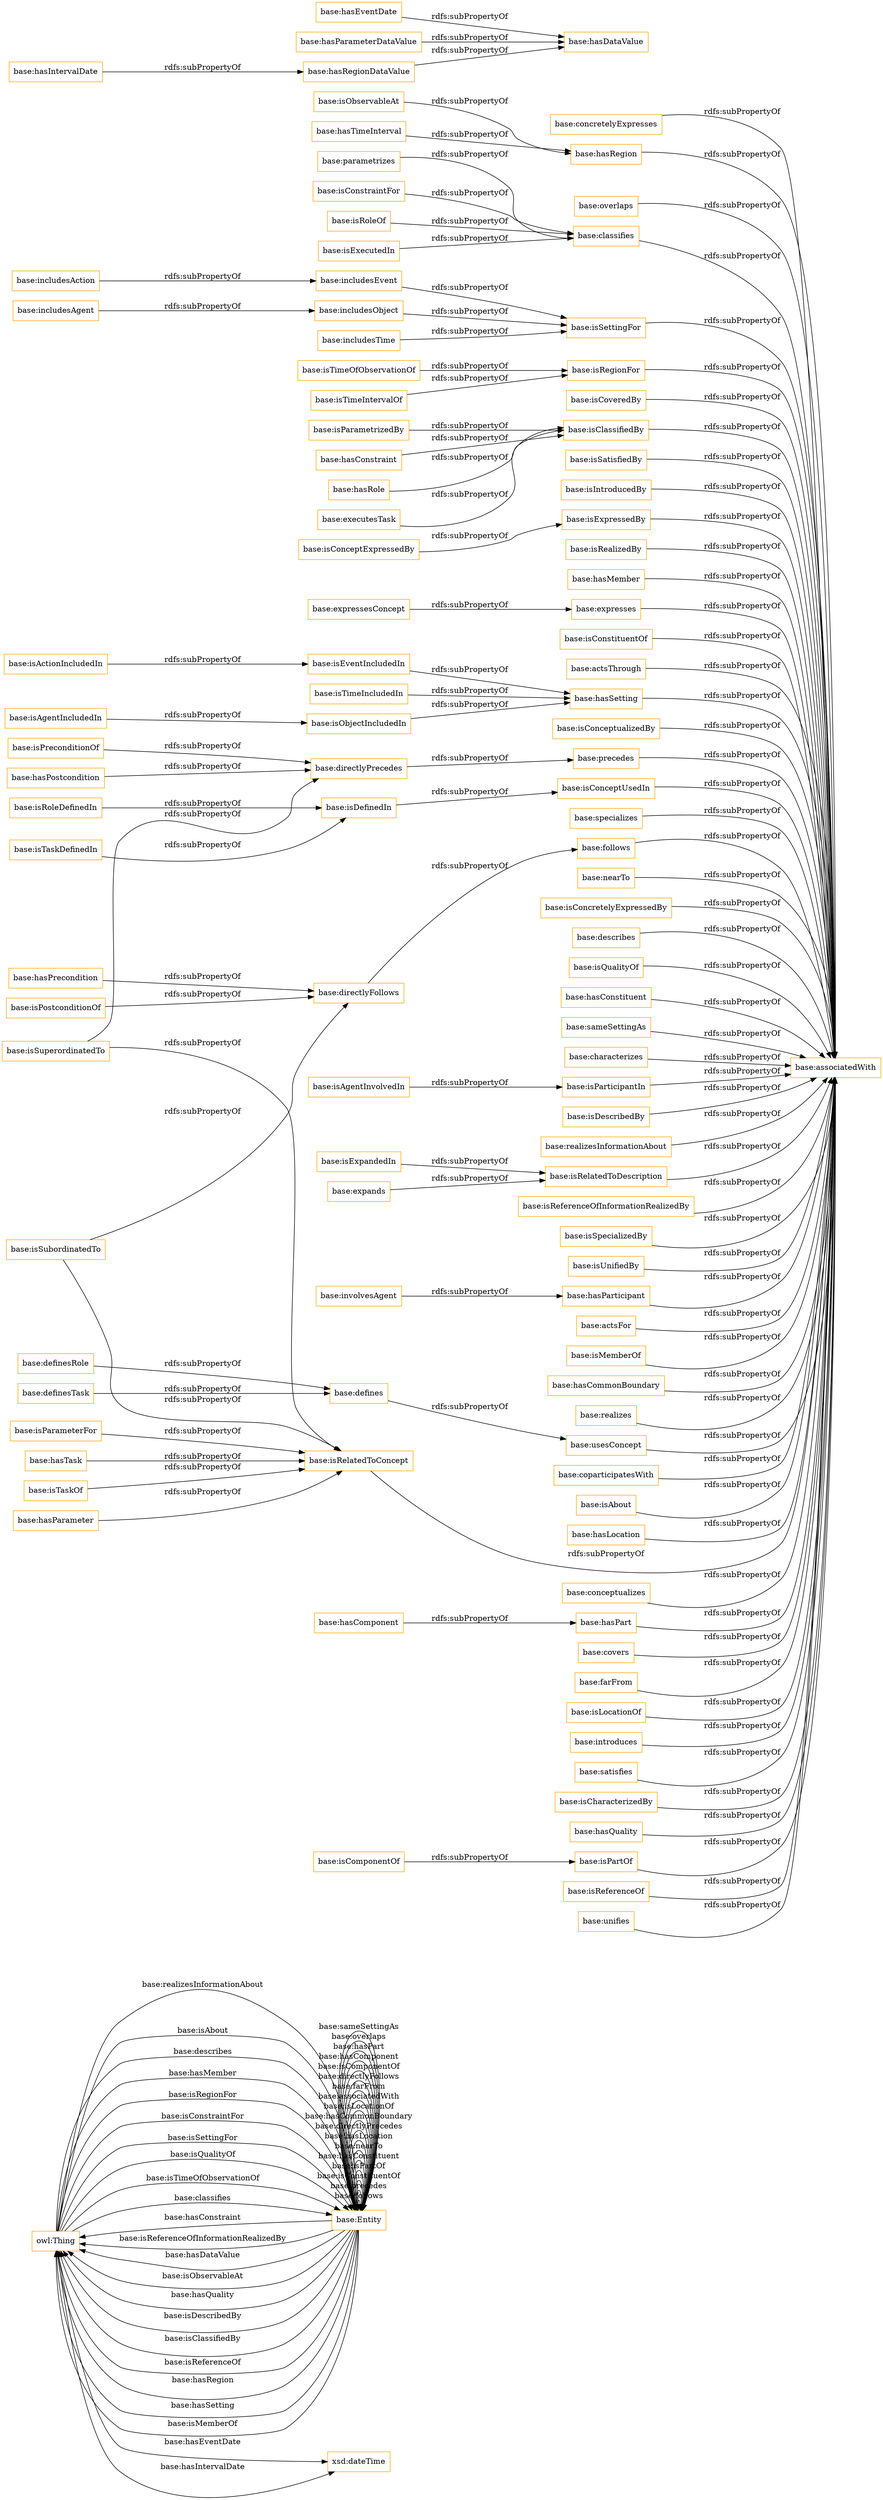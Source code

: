 digraph ar2dtool_diagram { 
rankdir=LR;
size="1501"
node [shape = rectangle, color="orange"]; "owl:Thing" "base:Entity" ; /*classes style*/
	"base:isRelatedToConcept" -> "base:associatedWith" [ label = "rdfs:subPropertyOf" ];
	"base:concretelyExpresses" -> "base:associatedWith" [ label = "rdfs:subPropertyOf" ];
	"base:hasRegion" -> "base:associatedWith" [ label = "rdfs:subPropertyOf" ];
	"base:overlaps" -> "base:associatedWith" [ label = "rdfs:subPropertyOf" ];
	"base:isConstraintFor" -> "base:classifies" [ label = "rdfs:subPropertyOf" ];
	"base:includesEvent" -> "base:isSettingFor" [ label = "rdfs:subPropertyOf" ];
	"base:isRegionFor" -> "base:associatedWith" [ label = "rdfs:subPropertyOf" ];
	"base:isCoveredBy" -> "base:associatedWith" [ label = "rdfs:subPropertyOf" ];
	"base:hasConstraint" -> "base:isClassifiedBy" [ label = "rdfs:subPropertyOf" ];
	"base:isSettingFor" -> "base:associatedWith" [ label = "rdfs:subPropertyOf" ];
	"base:isSatisfiedBy" -> "base:associatedWith" [ label = "rdfs:subPropertyOf" ];
	"base:isIntroducedBy" -> "base:associatedWith" [ label = "rdfs:subPropertyOf" ];
	"base:isConceptExpressedBy" -> "base:isExpressedBy" [ label = "rdfs:subPropertyOf" ];
	"base:isParameterFor" -> "base:isRelatedToConcept" [ label = "rdfs:subPropertyOf" ];
	"base:isRealizedBy" -> "base:associatedWith" [ label = "rdfs:subPropertyOf" ];
	"base:isRoleOf" -> "base:classifies" [ label = "rdfs:subPropertyOf" ];
	"base:hasMember" -> "base:associatedWith" [ label = "rdfs:subPropertyOf" ];
	"base:expresses" -> "base:associatedWith" [ label = "rdfs:subPropertyOf" ];
	"base:includesAction" -> "base:includesEvent" [ label = "rdfs:subPropertyOf" ];
	"base:isRoleDefinedIn" -> "base:isDefinedIn" [ label = "rdfs:subPropertyOf" ];
	"base:isActionIncludedIn" -> "base:isEventIncludedIn" [ label = "rdfs:subPropertyOf" ];
	"base:hasPostcondition" -> "base:directlyPrecedes" [ label = "rdfs:subPropertyOf" ];
	"base:isConstituentOf" -> "base:associatedWith" [ label = "rdfs:subPropertyOf" ];
	"base:actsThrough" -> "base:associatedWith" [ label = "rdfs:subPropertyOf" ];
	"base:isEventIncludedIn" -> "base:hasSetting" [ label = "rdfs:subPropertyOf" ];
	"base:isConceptualizedBy" -> "base:associatedWith" [ label = "rdfs:subPropertyOf" ];
	"base:precedes" -> "base:associatedWith" [ label = "rdfs:subPropertyOf" ];
	"base:isPreconditionOf" -> "base:directlyPrecedes" [ label = "rdfs:subPropertyOf" ];
	"base:specializes" -> "base:associatedWith" [ label = "rdfs:subPropertyOf" ];
	"base:isDefinedIn" -> "base:isConceptUsedIn" [ label = "rdfs:subPropertyOf" ];
	"base:nearTo" -> "base:associatedWith" [ label = "rdfs:subPropertyOf" ];
	"base:hasRole" -> "base:isClassifiedBy" [ label = "rdfs:subPropertyOf" ];
	"base:isExpressedBy" -> "base:associatedWith" [ label = "rdfs:subPropertyOf" ];
	"base:isConcretelyExpressedBy" -> "base:associatedWith" [ label = "rdfs:subPropertyOf" ];
	"base:describes" -> "base:associatedWith" [ label = "rdfs:subPropertyOf" ];
	"base:isQualityOf" -> "base:associatedWith" [ label = "rdfs:subPropertyOf" ];
	"base:hasConstituent" -> "base:associatedWith" [ label = "rdfs:subPropertyOf" ];
	"base:sameSettingAs" -> "base:associatedWith" [ label = "rdfs:subPropertyOf" ];
	"base:characterizes" -> "base:associatedWith" [ label = "rdfs:subPropertyOf" ];
	"base:hasTask" -> "base:isRelatedToConcept" [ label = "rdfs:subPropertyOf" ];
	"base:directlyPrecedes" -> "base:precedes" [ label = "rdfs:subPropertyOf" ];
	"base:isTaskOf" -> "base:isRelatedToConcept" [ label = "rdfs:subPropertyOf" ];
	"base:isParticipantIn" -> "base:associatedWith" [ label = "rdfs:subPropertyOf" ];
	"base:isDescribedBy" -> "base:associatedWith" [ label = "rdfs:subPropertyOf" ];
	"base:realizesInformationAbout" -> "base:associatedWith" [ label = "rdfs:subPropertyOf" ];
	"base:isSuperordinatedTo" -> "base:isRelatedToConcept" [ label = "rdfs:subPropertyOf" ];
	"base:isSuperordinatedTo" -> "base:directlyPrecedes" [ label = "rdfs:subPropertyOf" ];
	"base:isRelatedToDescription" -> "base:associatedWith" [ label = "rdfs:subPropertyOf" ];
	"base:isReferenceOfInformationRealizedBy" -> "base:associatedWith" [ label = "rdfs:subPropertyOf" ];
	"base:isSpecializedBy" -> "base:associatedWith" [ label = "rdfs:subPropertyOf" ];
	"base:isUnifiedBy" -> "base:associatedWith" [ label = "rdfs:subPropertyOf" ];
	"base:isTimeIncludedIn" -> "base:hasSetting" [ label = "rdfs:subPropertyOf" ];
	"base:involvesAgent" -> "base:hasParticipant" [ label = "rdfs:subPropertyOf" ];
	"base:hasSetting" -> "base:associatedWith" [ label = "rdfs:subPropertyOf" ];
	"base:isPostconditionOf" -> "base:directlyFollows" [ label = "rdfs:subPropertyOf" ];
	"base:includesObject" -> "base:isSettingFor" [ label = "rdfs:subPropertyOf" ];
	"base:expressesConcept" -> "base:expresses" [ label = "rdfs:subPropertyOf" ];
	"base:executesTask" -> "base:isClassifiedBy" [ label = "rdfs:subPropertyOf" ];
	"base:isAgentIncludedIn" -> "base:isObjectIncludedIn" [ label = "rdfs:subPropertyOf" ];
	"base:expands" -> "base:isRelatedToDescription" [ label = "rdfs:subPropertyOf" ];
	"base:includesAgent" -> "base:includesObject" [ label = "rdfs:subPropertyOf" ];
	"base:classifies" -> "base:associatedWith" [ label = "rdfs:subPropertyOf" ];
	"base:actsFor" -> "base:associatedWith" [ label = "rdfs:subPropertyOf" ];
	"base:isObjectIncludedIn" -> "base:hasSetting" [ label = "rdfs:subPropertyOf" ];
	"base:hasPrecondition" -> "base:directlyFollows" [ label = "rdfs:subPropertyOf" ];
	"base:isMemberOf" -> "base:associatedWith" [ label = "rdfs:subPropertyOf" ];
	"base:hasCommonBoundary" -> "base:associatedWith" [ label = "rdfs:subPropertyOf" ];
	"base:realizes" -> "base:associatedWith" [ label = "rdfs:subPropertyOf" ];
	"base:directlyFollows" -> "base:follows" [ label = "rdfs:subPropertyOf" ];
	"base:isExecutedIn" -> "base:classifies" [ label = "rdfs:subPropertyOf" ];
	"base:follows" -> "base:associatedWith" [ label = "rdfs:subPropertyOf" ];
	"base:hasRegionDataValue" -> "base:hasDataValue" [ label = "rdfs:subPropertyOf" ];
	"base:coparticipatesWith" -> "base:associatedWith" [ label = "rdfs:subPropertyOf" ];
	"base:isAbout" -> "base:associatedWith" [ label = "rdfs:subPropertyOf" ];
	"base:hasLocation" -> "base:associatedWith" [ label = "rdfs:subPropertyOf" ];
	"base:isTimeIntervalOf" -> "base:isRegionFor" [ label = "rdfs:subPropertyOf" ];
	"base:isTaskDefinedIn" -> "base:isDefinedIn" [ label = "rdfs:subPropertyOf" ];
	"base:defines" -> "base:usesConcept" [ label = "rdfs:subPropertyOf" ];
	"base:conceptualizes" -> "base:associatedWith" [ label = "rdfs:subPropertyOf" ];
	"base:hasPart" -> "base:associatedWith" [ label = "rdfs:subPropertyOf" ];
	"base:hasParticipant" -> "base:associatedWith" [ label = "rdfs:subPropertyOf" ];
	"base:hasIntervalDate" -> "base:hasRegionDataValue" [ label = "rdfs:subPropertyOf" ];
	"base:covers" -> "base:associatedWith" [ label = "rdfs:subPropertyOf" ];
	"base:includesTime" -> "base:isSettingFor" [ label = "rdfs:subPropertyOf" ];
	"base:hasComponent" -> "base:hasPart" [ label = "rdfs:subPropertyOf" ];
	"base:farFrom" -> "base:associatedWith" [ label = "rdfs:subPropertyOf" ];
	"base:usesConcept" -> "base:associatedWith" [ label = "rdfs:subPropertyOf" ];
	"base:isLocationOf" -> "base:associatedWith" [ label = "rdfs:subPropertyOf" ];
	"base:hasEventDate" -> "base:hasDataValue" [ label = "rdfs:subPropertyOf" ];
	"base:hasTimeInterval" -> "base:hasRegion" [ label = "rdfs:subPropertyOf" ];
	"base:introduces" -> "base:associatedWith" [ label = "rdfs:subPropertyOf" ];
	"base:satisfies" -> "base:associatedWith" [ label = "rdfs:subPropertyOf" ];
	"base:definesRole" -> "base:defines" [ label = "rdfs:subPropertyOf" ];
	"base:isAgentInvolvedIn" -> "base:isParticipantIn" [ label = "rdfs:subPropertyOf" ];
	"base:isCharacterizedBy" -> "base:associatedWith" [ label = "rdfs:subPropertyOf" ];
	"base:hasQuality" -> "base:associatedWith" [ label = "rdfs:subPropertyOf" ];
	"base:isParametrizedBy" -> "base:isClassifiedBy" [ label = "rdfs:subPropertyOf" ];
	"base:isTimeOfObservationOf" -> "base:isRegionFor" [ label = "rdfs:subPropertyOf" ];
	"base:isConceptUsedIn" -> "base:associatedWith" [ label = "rdfs:subPropertyOf" ];
	"base:hasParameter" -> "base:isRelatedToConcept" [ label = "rdfs:subPropertyOf" ];
	"base:hasParameterDataValue" -> "base:hasDataValue" [ label = "rdfs:subPropertyOf" ];
	"base:isPartOf" -> "base:associatedWith" [ label = "rdfs:subPropertyOf" ];
	"base:definesTask" -> "base:defines" [ label = "rdfs:subPropertyOf" ];
	"base:isReferenceOf" -> "base:associatedWith" [ label = "rdfs:subPropertyOf" ];
	"base:isSubordinatedTo" -> "base:isRelatedToConcept" [ label = "rdfs:subPropertyOf" ];
	"base:isSubordinatedTo" -> "base:directlyFollows" [ label = "rdfs:subPropertyOf" ];
	"base:isExpandedIn" -> "base:isRelatedToDescription" [ label = "rdfs:subPropertyOf" ];
	"base:isClassifiedBy" -> "base:associatedWith" [ label = "rdfs:subPropertyOf" ];
	"base:parametrizes" -> "base:classifies" [ label = "rdfs:subPropertyOf" ];
	"base:unifies" -> "base:associatedWith" [ label = "rdfs:subPropertyOf" ];
	"base:isObservableAt" -> "base:hasRegion" [ label = "rdfs:subPropertyOf" ];
	"base:isComponentOf" -> "base:isPartOf" [ label = "rdfs:subPropertyOf" ];
	"owl:Thing" -> "base:Entity" [ label = "base:realizesInformationAbout" ];
	"owl:Thing" -> "base:Entity" [ label = "base:isAbout" ];
	"owl:Thing" -> "xsd:dateTime" [ label = "base:hasEventDate" ];
	"owl:Thing" -> "base:Entity" [ label = "base:describes" ];
	"base:Entity" -> "base:Entity" [ label = "base:follows" ];
	"owl:Thing" -> "base:Entity" [ label = "base:hasMember" ];
	"base:Entity" -> "base:Entity" [ label = "base:precedes" ];
	"base:Entity" -> "base:Entity" [ label = "base:isConstituentOf" ];
	"owl:Thing" -> "xsd:dateTime" [ label = "base:hasIntervalDate" ];
	"base:Entity" -> "base:Entity" [ label = "base:isPartOf" ];
	"base:Entity" -> "owl:Thing" [ label = "base:hasConstraint" ];
	"base:Entity" -> "base:Entity" [ label = "base:hasConstituent" ];
	"base:Entity" -> "owl:Thing" [ label = "base:isReferenceOfInformationRealizedBy" ];
	"base:Entity" -> "owl:Thing" [ label = "base:hasDataValue" ];
	"owl:Thing" -> "base:Entity" [ label = "base:isRegionFor" ];
	"base:Entity" -> "base:Entity" [ label = "base:nearTo" ];
	"base:Entity" -> "owl:Thing" [ label = "base:isObservableAt" ];
	"base:Entity" -> "base:Entity" [ label = "base:hasLocation" ];
	"base:Entity" -> "owl:Thing" [ label = "base:hasQuality" ];
	"base:Entity" -> "base:Entity" [ label = "base:directlyPrecedes" ];
	"base:Entity" -> "base:Entity" [ label = "base:hasCommonBoundary" ];
	"base:Entity" -> "base:Entity" [ label = "base:isLocationOf" ];
	"base:Entity" -> "base:Entity" [ label = "base:associatedWith" ];
	"owl:Thing" -> "base:Entity" [ label = "base:isConstraintFor" ];
	"base:Entity" -> "owl:Thing" [ label = "base:isDescribedBy" ];
	"base:Entity" -> "base:Entity" [ label = "base:farFrom" ];
	"owl:Thing" -> "base:Entity" [ label = "base:isSettingFor" ];
	"base:Entity" -> "owl:Thing" [ label = "base:isClassifiedBy" ];
	"base:Entity" -> "base:Entity" [ label = "base:directlyFollows" ];
	"base:Entity" -> "owl:Thing" [ label = "base:isReferenceOf" ];
	"base:Entity" -> "base:Entity" [ label = "base:isComponentOf" ];
	"base:Entity" -> "base:Entity" [ label = "base:hasComponent" ];
	"base:Entity" -> "owl:Thing" [ label = "base:hasRegion" ];
	"owl:Thing" -> "base:Entity" [ label = "base:isQualityOf" ];
	"base:Entity" -> "base:Entity" [ label = "base:hasPart" ];
	"base:Entity" -> "base:Entity" [ label = "base:overlaps" ];
	"base:Entity" -> "owl:Thing" [ label = "base:hasSetting" ];
	"base:Entity" -> "base:Entity" [ label = "base:sameSettingAs" ];
	"owl:Thing" -> "base:Entity" [ label = "base:isTimeOfObservationOf" ];
	"owl:Thing" -> "base:Entity" [ label = "base:classifies" ];
	"base:Entity" -> "owl:Thing" [ label = "base:isMemberOf" ];

}
